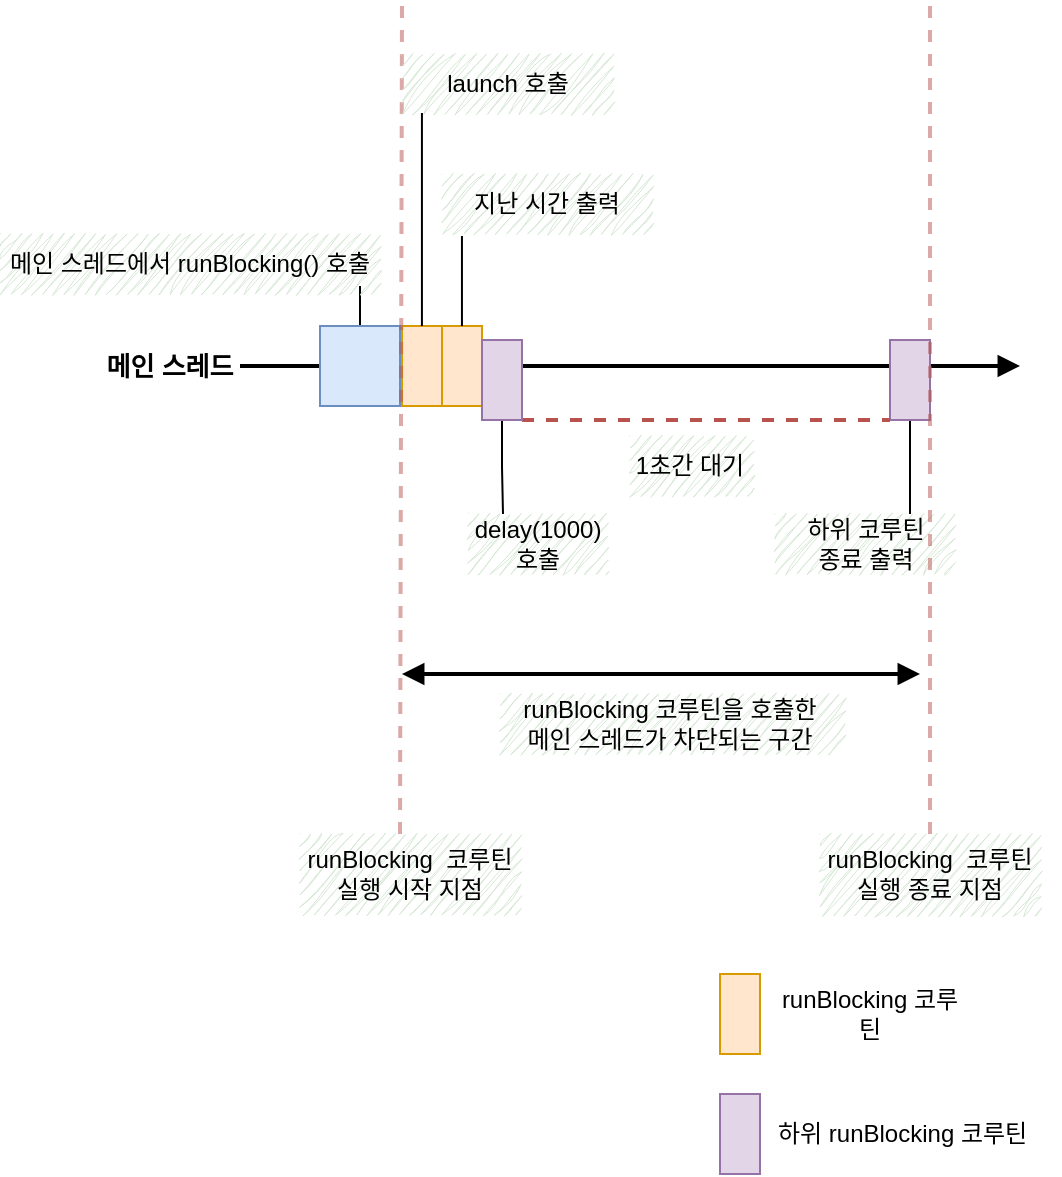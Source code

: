<mxfile version="26.1.1">
  <diagram name="Page-1" id="Gdw6tFk_5ZNuL8Hu21dR">
    <mxGraphModel dx="1114" dy="878" grid="1" gridSize="10" guides="1" tooltips="1" connect="1" arrows="1" fold="1" page="1" pageScale="1" pageWidth="827" pageHeight="1169" math="0" shadow="0">
      <root>
        <mxCell id="0" />
        <mxCell id="1" parent="0" />
        <mxCell id="Wf7kAeKF3E9_kbN9zElK-1" value="" style="endArrow=block;html=1;rounded=0;endFill=1;strokeWidth=2;" edge="1" parent="1">
          <mxGeometry width="50" height="50" relative="1" as="geometry">
            <mxPoint x="200" y="256" as="sourcePoint" />
            <mxPoint x="590" y="256" as="targetPoint" />
          </mxGeometry>
        </mxCell>
        <mxCell id="Wf7kAeKF3E9_kbN9zElK-2" style="edgeStyle=orthogonalEdgeStyle;rounded=0;orthogonalLoop=1;jettySize=auto;html=1;endArrow=none;startFill=0;" edge="1" parent="1" source="Wf7kAeKF3E9_kbN9zElK-3">
          <mxGeometry relative="1" as="geometry">
            <mxPoint x="260" y="216" as="targetPoint" />
          </mxGeometry>
        </mxCell>
        <mxCell id="Wf7kAeKF3E9_kbN9zElK-3" value="" style="rounded=0;whiteSpace=wrap;html=1;fillColor=#dae8fc;strokeColor=#6c8ebf;" vertex="1" parent="1">
          <mxGeometry x="240" y="236" width="40" height="40" as="geometry" />
        </mxCell>
        <mxCell id="Wf7kAeKF3E9_kbN9zElK-4" value="" style="rounded=0;whiteSpace=wrap;html=1;fillColor=#ffe6cc;strokeColor=#d79b00;" vertex="1" parent="1">
          <mxGeometry x="281" y="236" width="20" height="40" as="geometry" />
        </mxCell>
        <mxCell id="Wf7kAeKF3E9_kbN9zElK-7" value="메인 스레드에서 runBlocking() 호출" style="text;html=1;align=center;verticalAlign=middle;whiteSpace=wrap;rounded=0;fillColor=#d5e8d4;strokeColor=none;sketch=1;curveFitting=1;jiggle=2;" vertex="1" parent="1">
          <mxGeometry x="80" y="190" width="190" height="30" as="geometry" />
        </mxCell>
        <mxCell id="Wf7kAeKF3E9_kbN9zElK-8" value="하위 코루틴&lt;div&gt;종료 출력&lt;/div&gt;" style="text;html=1;align=center;verticalAlign=middle;whiteSpace=wrap;rounded=0;fillColor=#d5e8d4;strokeColor=none;sketch=1;curveFitting=1;jiggle=2;" vertex="1" parent="1">
          <mxGeometry x="467.5" y="330" width="90" height="30" as="geometry" />
        </mxCell>
        <mxCell id="Wf7kAeKF3E9_kbN9zElK-9" value="" style="endArrow=none;dashed=1;html=1;rounded=0;fillColor=#f8cecc;strokeColor=#b85450;strokeWidth=2;opacity=50;" edge="1" parent="1">
          <mxGeometry width="50" height="50" relative="1" as="geometry">
            <mxPoint x="280" y="490" as="sourcePoint" />
            <mxPoint x="281" y="76" as="targetPoint" />
          </mxGeometry>
        </mxCell>
        <mxCell id="Wf7kAeKF3E9_kbN9zElK-12" value="runBlocking&amp;nbsp; 코루틴 실행 시작 지점" style="text;html=1;align=center;verticalAlign=middle;whiteSpace=wrap;rounded=0;fillColor=#d5e8d4;strokeColor=none;sketch=1;curveFitting=1;jiggle=2;" vertex="1" parent="1">
          <mxGeometry x="230" y="490" width="110" height="40" as="geometry" />
        </mxCell>
        <mxCell id="Wf7kAeKF3E9_kbN9zElK-13" value="runBlocking&amp;nbsp; 코루틴 실행 종료 지점" style="text;html=1;align=center;verticalAlign=middle;whiteSpace=wrap;rounded=0;fillColor=#d5e8d4;strokeColor=none;sketch=1;curveFitting=1;jiggle=2;" vertex="1" parent="1">
          <mxGeometry x="490" y="490" width="110" height="40" as="geometry" />
        </mxCell>
        <mxCell id="Wf7kAeKF3E9_kbN9zElK-14" value="" style="rounded=0;whiteSpace=wrap;html=1;fillColor=#ffe6cc;strokeColor=#d79b00;" vertex="1" parent="1">
          <mxGeometry x="440" y="560" width="20" height="40" as="geometry" />
        </mxCell>
        <mxCell id="Wf7kAeKF3E9_kbN9zElK-15" value="runBlocking 코루틴" style="text;html=1;align=center;verticalAlign=middle;whiteSpace=wrap;rounded=0;" vertex="1" parent="1">
          <mxGeometry x="465" y="570" width="100" height="20" as="geometry" />
        </mxCell>
        <mxCell id="Wf7kAeKF3E9_kbN9zElK-16" value="메인 스레드" style="text;html=1;align=center;verticalAlign=middle;whiteSpace=wrap;rounded=0;fontStyle=1;fontSize=13;" vertex="1" parent="1">
          <mxGeometry x="130" y="241" width="70" height="30" as="geometry" />
        </mxCell>
        <mxCell id="Wf7kAeKF3E9_kbN9zElK-17" value="" style="rounded=0;whiteSpace=wrap;html=1;fillColor=#e1d5e7;strokeColor=#9673a6;" vertex="1" parent="1">
          <mxGeometry x="440" y="620" width="20" height="40" as="geometry" />
        </mxCell>
        <mxCell id="Wf7kAeKF3E9_kbN9zElK-18" value="하위 runBlocking 코루틴" style="text;html=1;align=left;verticalAlign=middle;whiteSpace=wrap;rounded=0;" vertex="1" parent="1">
          <mxGeometry x="467" y="630" width="143" height="20" as="geometry" />
        </mxCell>
        <mxCell id="Wf7kAeKF3E9_kbN9zElK-19" value="" style="rounded=0;whiteSpace=wrap;html=1;fillColor=#ffe6cc;strokeColor=#d79b00;" vertex="1" parent="1">
          <mxGeometry x="301" y="236" width="20" height="40" as="geometry" />
        </mxCell>
        <mxCell id="Wf7kAeKF3E9_kbN9zElK-20" style="edgeStyle=orthogonalEdgeStyle;rounded=0;orthogonalLoop=1;jettySize=auto;html=1;entryX=0.75;entryY=0;entryDx=0;entryDy=0;endArrow=none;startFill=0;" edge="1" parent="1" source="Wf7kAeKF3E9_kbN9zElK-21" target="Wf7kAeKF3E9_kbN9zElK-8">
          <mxGeometry relative="1" as="geometry" />
        </mxCell>
        <mxCell id="Wf7kAeKF3E9_kbN9zElK-21" value="" style="rounded=0;whiteSpace=wrap;html=1;fillColor=#e1d5e7;strokeColor=#9673a6;" vertex="1" parent="1">
          <mxGeometry x="525" y="243" width="20" height="40" as="geometry" />
        </mxCell>
        <mxCell id="Wf7kAeKF3E9_kbN9zElK-22" value="launch 호출" style="text;html=1;align=center;verticalAlign=middle;whiteSpace=wrap;rounded=0;fillColor=#d5e8d4;strokeColor=none;sketch=1;curveFitting=1;jiggle=2;" vertex="1" parent="1">
          <mxGeometry x="281" y="100" width="106" height="30" as="geometry" />
        </mxCell>
        <mxCell id="Wf7kAeKF3E9_kbN9zElK-23" value="" style="endArrow=none;html=1;rounded=0;exitX=1;exitY=1;exitDx=0;exitDy=0;entryX=0;entryY=1;entryDx=0;entryDy=0;dashed=1;startFill=0;strokeWidth=2;fillColor=#f8cecc;strokeColor=#b85450;" edge="1" parent="1" source="Wf7kAeKF3E9_kbN9zElK-34" target="Wf7kAeKF3E9_kbN9zElK-21">
          <mxGeometry width="50" height="50" relative="1" as="geometry">
            <mxPoint x="560" y="360" as="sourcePoint" />
            <mxPoint x="784" y="360" as="targetPoint" />
          </mxGeometry>
        </mxCell>
        <mxCell id="Wf7kAeKF3E9_kbN9zElK-24" value="1초간 대기" style="text;html=1;align=center;verticalAlign=middle;whiteSpace=wrap;rounded=0;fillColor=#d5e8d4;strokeColor=none;sketch=1;curveFitting=1;jiggle=2;" vertex="1" parent="1">
          <mxGeometry x="395" y="291" width="60" height="30" as="geometry" />
        </mxCell>
        <mxCell id="Wf7kAeKF3E9_kbN9zElK-25" value="delay(1000) 호출" style="text;html=1;align=center;verticalAlign=middle;whiteSpace=wrap;rounded=0;fillColor=#d5e8d4;strokeColor=none;sketch=1;curveFitting=1;jiggle=2;" vertex="1" parent="1">
          <mxGeometry x="314" y="330" width="70" height="30" as="geometry" />
        </mxCell>
        <mxCell id="Wf7kAeKF3E9_kbN9zElK-26" value="지난 시간 출력" style="text;html=1;align=center;verticalAlign=middle;whiteSpace=wrap;rounded=0;fillColor=#d5e8d4;strokeColor=none;sketch=1;curveFitting=1;jiggle=2;" vertex="1" parent="1">
          <mxGeometry x="301" y="160" width="105" height="30" as="geometry" />
        </mxCell>
        <mxCell id="Wf7kAeKF3E9_kbN9zElK-27" value="" style="endArrow=none;dashed=1;html=1;rounded=0;fillColor=#f8cecc;strokeColor=#b85450;strokeWidth=2;opacity=50;" edge="1" parent="1">
          <mxGeometry width="50" height="50" relative="1" as="geometry">
            <mxPoint x="545" y="490" as="sourcePoint" />
            <mxPoint x="545" y="74" as="targetPoint" />
          </mxGeometry>
        </mxCell>
        <mxCell id="Wf7kAeKF3E9_kbN9zElK-31" value="" style="endArrow=block;startArrow=block;html=1;rounded=0;startFill=1;endFill=1;strokeWidth=2;" edge="1" parent="1">
          <mxGeometry width="50" height="50" relative="1" as="geometry">
            <mxPoint x="281" y="410" as="sourcePoint" />
            <mxPoint x="540" y="410" as="targetPoint" />
          </mxGeometry>
        </mxCell>
        <mxCell id="Wf7kAeKF3E9_kbN9zElK-32" value="runBlocking 코루틴을 호출한&lt;div&gt;메인 스레드가 차단되는 구간&lt;/div&gt;" style="text;html=1;align=center;verticalAlign=middle;whiteSpace=wrap;rounded=0;fillColor=#d5e8d4;strokeColor=none;sketch=1;curveFitting=1;jiggle=2;" vertex="1" parent="1">
          <mxGeometry x="330" y="420" width="170" height="30" as="geometry" />
        </mxCell>
        <mxCell id="Wf7kAeKF3E9_kbN9zElK-33" style="edgeStyle=orthogonalEdgeStyle;rounded=0;orthogonalLoop=1;jettySize=auto;html=1;entryX=0.094;entryY=0.983;entryDx=0;entryDy=0;entryPerimeter=0;endArrow=none;startFill=0;" edge="1" parent="1" source="Wf7kAeKF3E9_kbN9zElK-4" target="Wf7kAeKF3E9_kbN9zElK-22">
          <mxGeometry relative="1" as="geometry" />
        </mxCell>
        <mxCell id="Wf7kAeKF3E9_kbN9zElK-36" style="edgeStyle=orthogonalEdgeStyle;rounded=0;orthogonalLoop=1;jettySize=auto;html=1;entryX=0.25;entryY=0;entryDx=0;entryDy=0;endArrow=none;startFill=0;" edge="1" parent="1" source="Wf7kAeKF3E9_kbN9zElK-34" target="Wf7kAeKF3E9_kbN9zElK-25">
          <mxGeometry relative="1" as="geometry" />
        </mxCell>
        <mxCell id="Wf7kAeKF3E9_kbN9zElK-34" value="" style="rounded=0;whiteSpace=wrap;html=1;fillColor=#e1d5e7;strokeColor=#9673a6;" vertex="1" parent="1">
          <mxGeometry x="321" y="243" width="20" height="40" as="geometry" />
        </mxCell>
        <mxCell id="Wf7kAeKF3E9_kbN9zElK-35" style="edgeStyle=orthogonalEdgeStyle;rounded=0;orthogonalLoop=1;jettySize=auto;html=1;entryX=0.095;entryY=1.033;entryDx=0;entryDy=0;entryPerimeter=0;endArrow=none;startFill=0;" edge="1" parent="1" source="Wf7kAeKF3E9_kbN9zElK-19" target="Wf7kAeKF3E9_kbN9zElK-26">
          <mxGeometry relative="1" as="geometry" />
        </mxCell>
      </root>
    </mxGraphModel>
  </diagram>
</mxfile>
